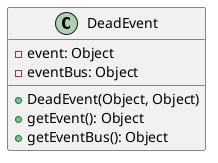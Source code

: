 @startuml

    class DeadEvent {
        -event: Object
        -eventBus: Object
        +DeadEvent(Object, Object)
        +getEvent(): Object
        +getEventBus(): Object
    }

@enduml
